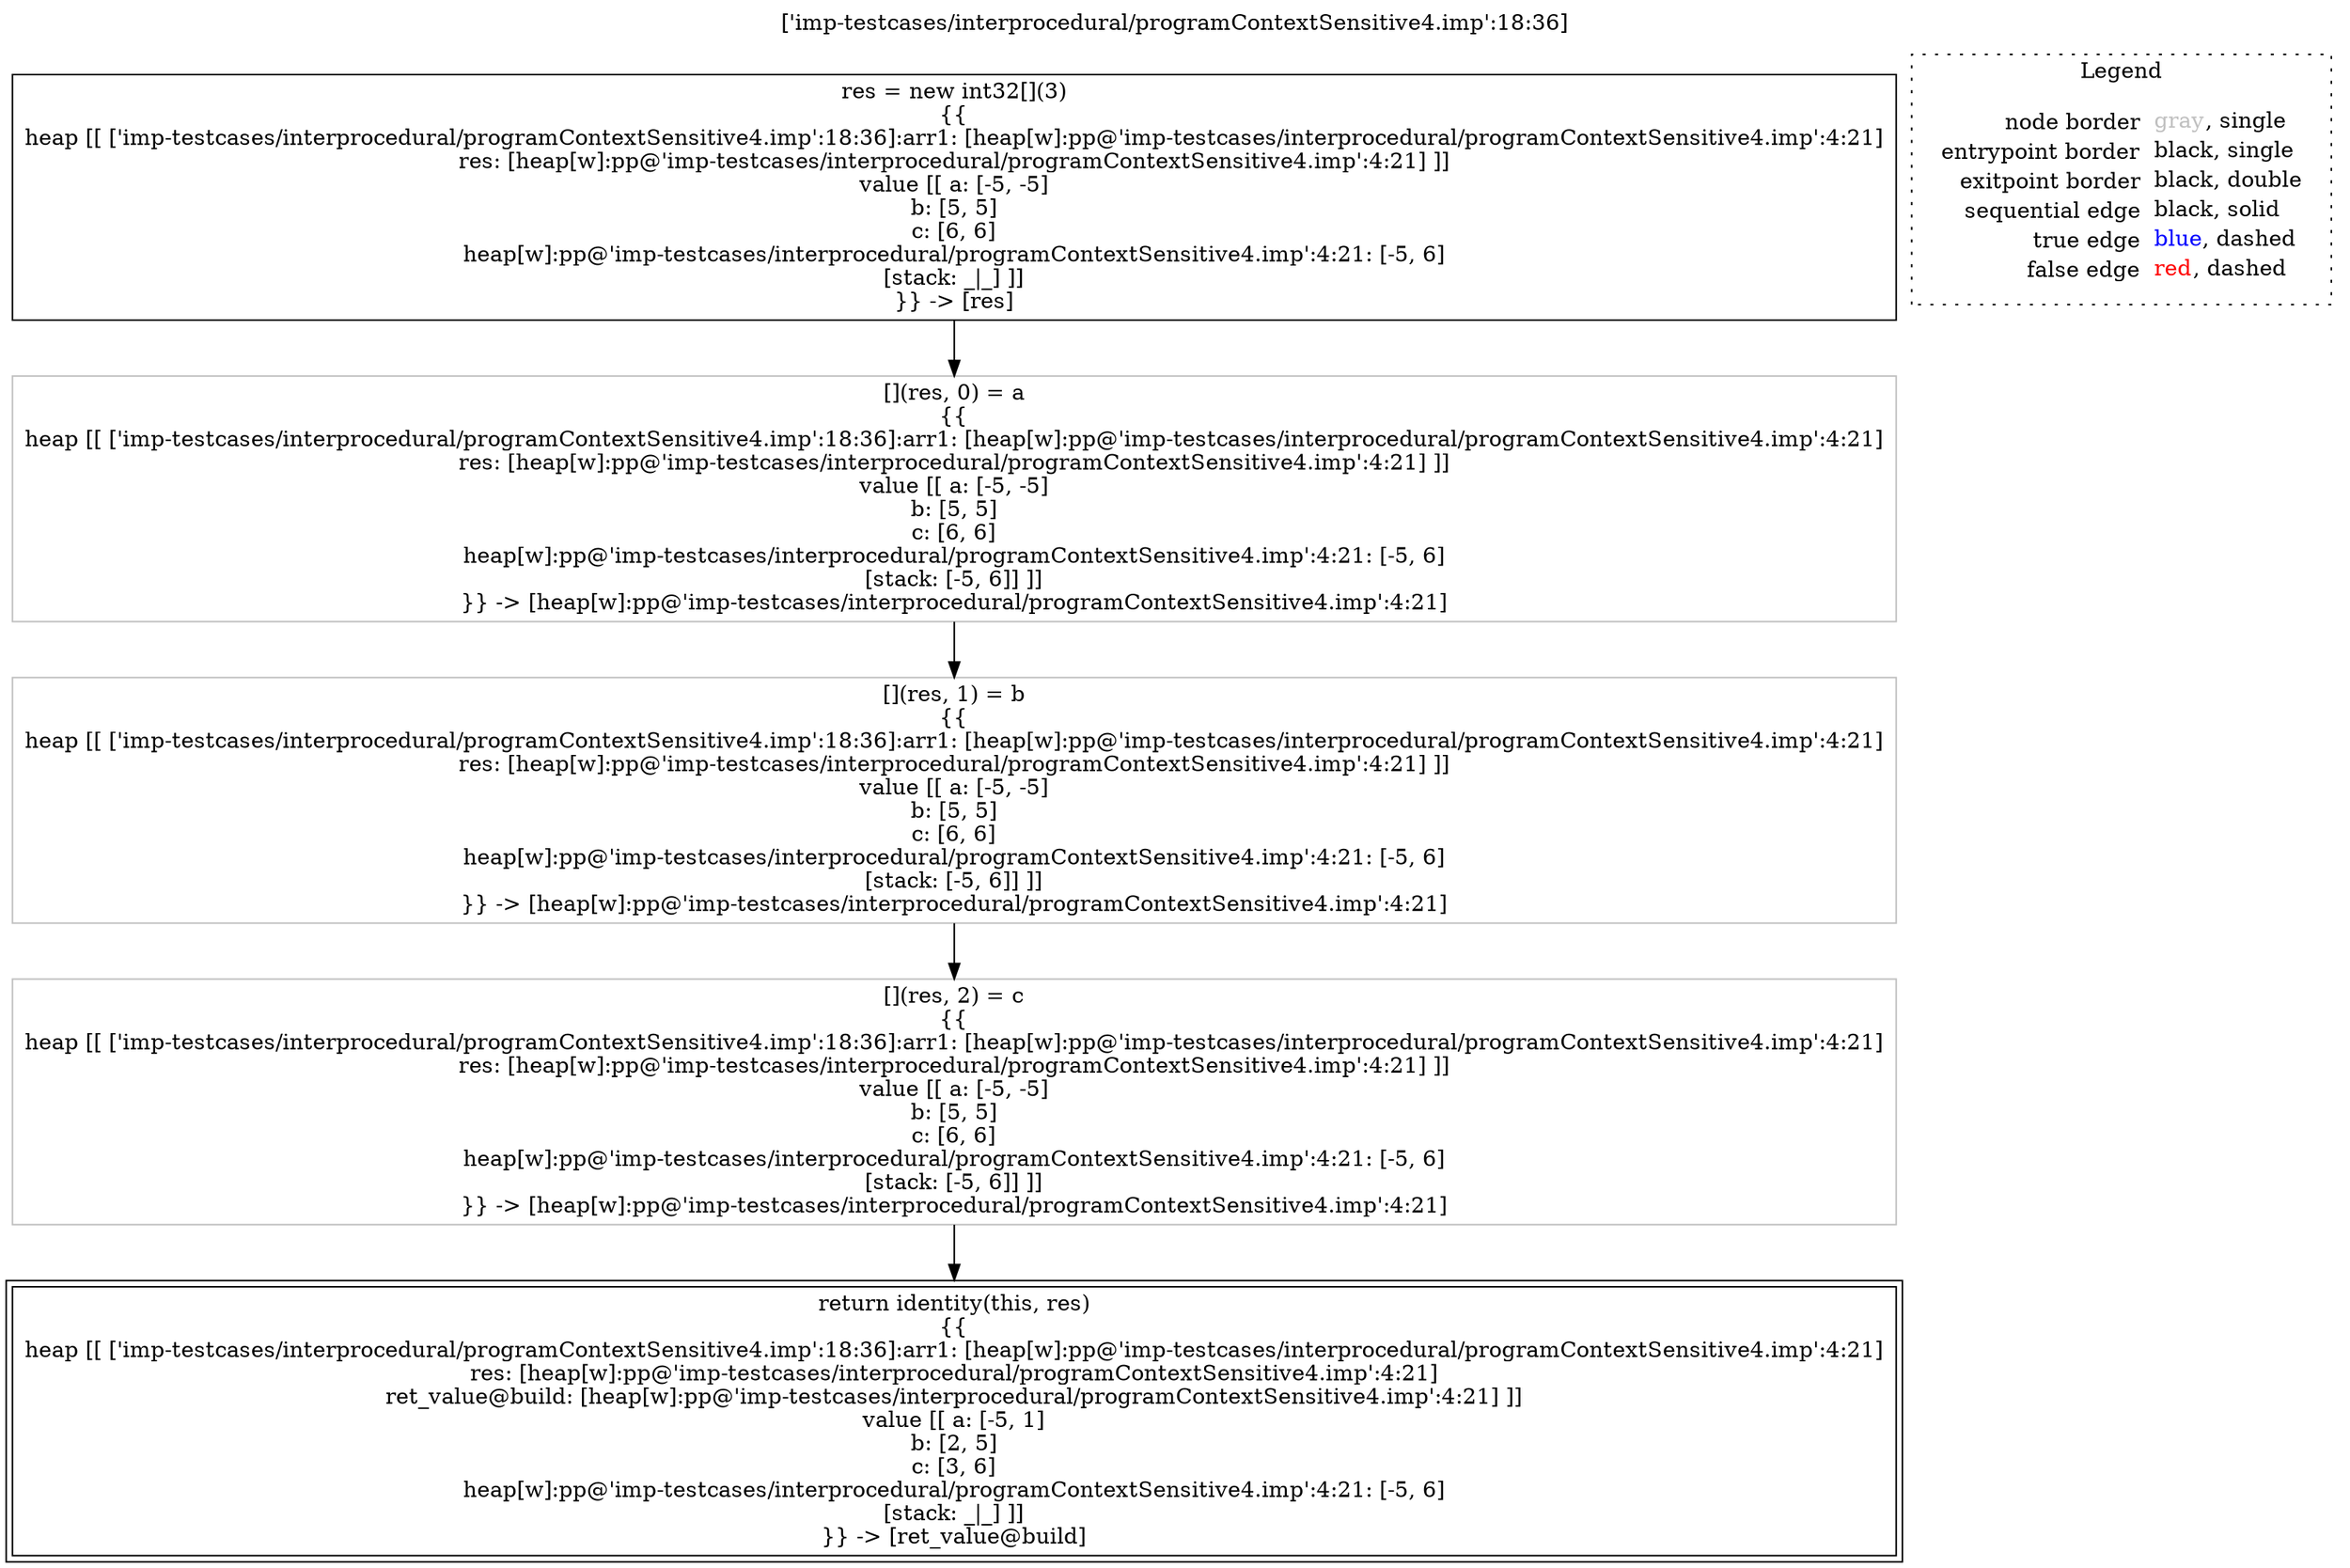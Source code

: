 digraph {
	labelloc="t";
	label="['imp-testcases/interprocedural/programContextSensitive4.imp':18:36]";
	"node0" [shape="rect",color="black",label=<res = new int32[](3)<BR/>{{<BR/>heap [[ ['imp-testcases/interprocedural/programContextSensitive4.imp':18:36]:arr1: [heap[w]:pp@'imp-testcases/interprocedural/programContextSensitive4.imp':4:21]<BR/>res: [heap[w]:pp@'imp-testcases/interprocedural/programContextSensitive4.imp':4:21] ]]<BR/>value [[ a: [-5, -5]<BR/>b: [5, 5]<BR/>c: [6, 6]<BR/>heap[w]:pp@'imp-testcases/interprocedural/programContextSensitive4.imp':4:21: [-5, 6]<BR/>[stack: _|_] ]]<BR/>}} -&gt; [res]>];
	"node1" [shape="rect",color="gray",label=<[](res, 2) = c<BR/>{{<BR/>heap [[ ['imp-testcases/interprocedural/programContextSensitive4.imp':18:36]:arr1: [heap[w]:pp@'imp-testcases/interprocedural/programContextSensitive4.imp':4:21]<BR/>res: [heap[w]:pp@'imp-testcases/interprocedural/programContextSensitive4.imp':4:21] ]]<BR/>value [[ a: [-5, -5]<BR/>b: [5, 5]<BR/>c: [6, 6]<BR/>heap[w]:pp@'imp-testcases/interprocedural/programContextSensitive4.imp':4:21: [-5, 6]<BR/>[stack: [-5, 6]] ]]<BR/>}} -&gt; [heap[w]:pp@'imp-testcases/interprocedural/programContextSensitive4.imp':4:21]>];
	"node2" [shape="rect",color="gray",label=<[](res, 0) = a<BR/>{{<BR/>heap [[ ['imp-testcases/interprocedural/programContextSensitive4.imp':18:36]:arr1: [heap[w]:pp@'imp-testcases/interprocedural/programContextSensitive4.imp':4:21]<BR/>res: [heap[w]:pp@'imp-testcases/interprocedural/programContextSensitive4.imp':4:21] ]]<BR/>value [[ a: [-5, -5]<BR/>b: [5, 5]<BR/>c: [6, 6]<BR/>heap[w]:pp@'imp-testcases/interprocedural/programContextSensitive4.imp':4:21: [-5, 6]<BR/>[stack: [-5, 6]] ]]<BR/>}} -&gt; [heap[w]:pp@'imp-testcases/interprocedural/programContextSensitive4.imp':4:21]>];
	"node3" [shape="rect",color="black",peripheries="2",label=<return identity(this, res)<BR/>{{<BR/>heap [[ ['imp-testcases/interprocedural/programContextSensitive4.imp':18:36]:arr1: [heap[w]:pp@'imp-testcases/interprocedural/programContextSensitive4.imp':4:21]<BR/>res: [heap[w]:pp@'imp-testcases/interprocedural/programContextSensitive4.imp':4:21]<BR/>ret_value@build: [heap[w]:pp@'imp-testcases/interprocedural/programContextSensitive4.imp':4:21] ]]<BR/>value [[ a: [-5, 1]<BR/>b: [2, 5]<BR/>c: [3, 6]<BR/>heap[w]:pp@'imp-testcases/interprocedural/programContextSensitive4.imp':4:21: [-5, 6]<BR/>[stack: _|_] ]]<BR/>}} -&gt; [ret_value@build]>];
	"node4" [shape="rect",color="gray",label=<[](res, 1) = b<BR/>{{<BR/>heap [[ ['imp-testcases/interprocedural/programContextSensitive4.imp':18:36]:arr1: [heap[w]:pp@'imp-testcases/interprocedural/programContextSensitive4.imp':4:21]<BR/>res: [heap[w]:pp@'imp-testcases/interprocedural/programContextSensitive4.imp':4:21] ]]<BR/>value [[ a: [-5, -5]<BR/>b: [5, 5]<BR/>c: [6, 6]<BR/>heap[w]:pp@'imp-testcases/interprocedural/programContextSensitive4.imp':4:21: [-5, 6]<BR/>[stack: [-5, 6]] ]]<BR/>}} -&gt; [heap[w]:pp@'imp-testcases/interprocedural/programContextSensitive4.imp':4:21]>];
	"node1" -> "node3" [color="black"];
	"node0" -> "node2" [color="black"];
	"node2" -> "node4" [color="black"];
	"node4" -> "node1" [color="black"];
subgraph cluster_legend {
	label="Legend";
	style=dotted;
	node [shape=plaintext];
	"legend" [label=<<table border="0" cellpadding="2" cellspacing="0" cellborder="0"><tr><td align="right">node border&nbsp;</td><td align="left"><font color="gray">gray</font>, single</td></tr><tr><td align="right">entrypoint border&nbsp;</td><td align="left"><font color="black">black</font>, single</td></tr><tr><td align="right">exitpoint border&nbsp;</td><td align="left"><font color="black">black</font>, double</td></tr><tr><td align="right">sequential edge&nbsp;</td><td align="left"><font color="black">black</font>, solid</td></tr><tr><td align="right">true edge&nbsp;</td><td align="left"><font color="blue">blue</font>, dashed</td></tr><tr><td align="right">false edge&nbsp;</td><td align="left"><font color="red">red</font>, dashed</td></tr></table>>];
}

}
